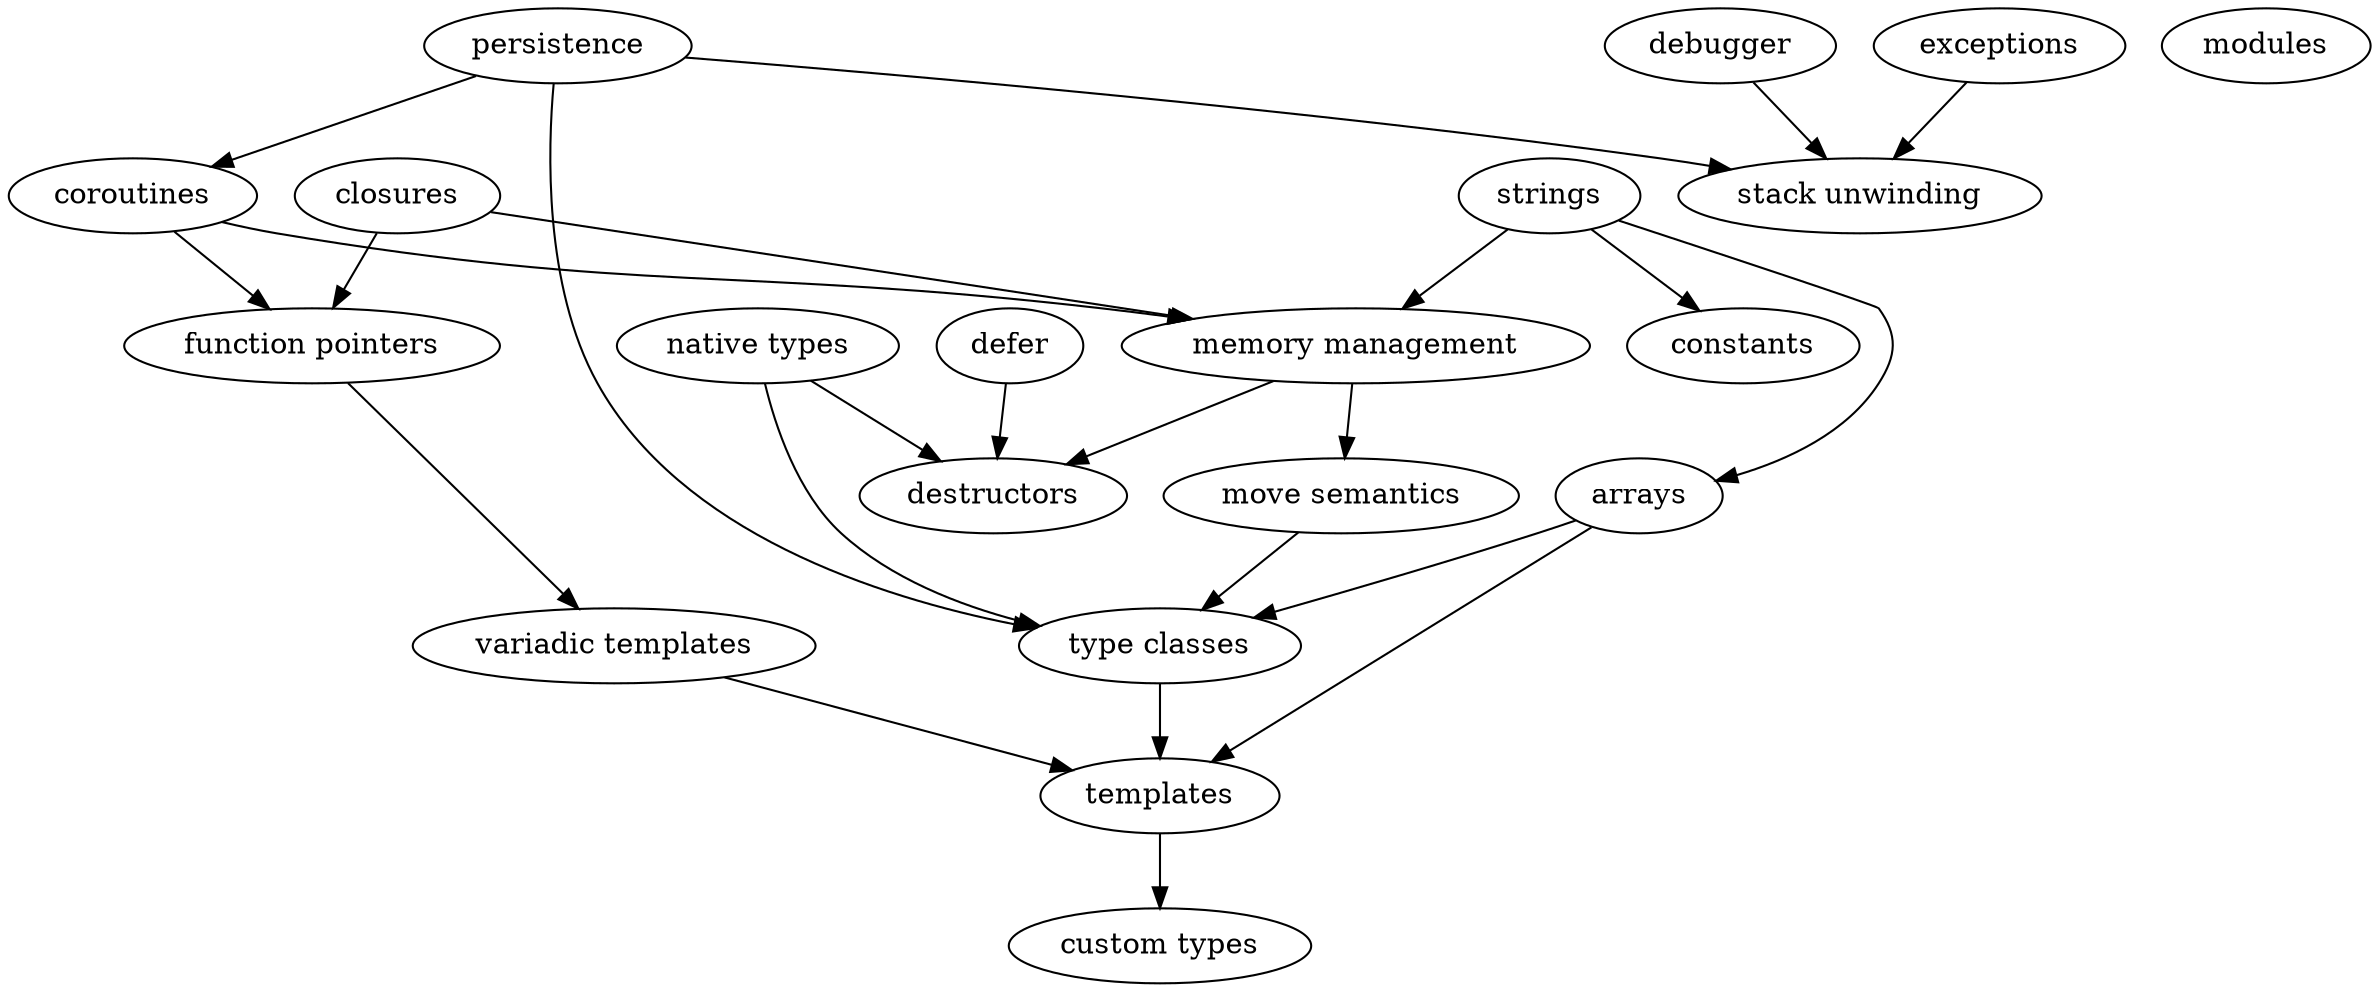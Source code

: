 digraph dependencies
{
    memory_management[label="memory management"];
    type_classes[label="type classes"];
    variadic_templates[label="variadic templates"];
    custom_types[label="custom types"];
    function_pointers[label="function pointers"];
    stack_unwinding[label="stack unwinding"];
    native_types[label="native types"];
    move_semantics[label="move semantics"];

    modules;
    strings -> constants;
    strings -> memory_management;
    memory_management -> destructors;
    strings -> arrays;
    arrays -> templates;
    arrays -> type_classes;
    variadic_templates -> templates;
    function_pointers -> variadic_templates;
    type_classes -> templates;
    templates -> custom_types;
    coroutines -> function_pointers;
    coroutines -> memory_management;
    closures -> memory_management;
    closures -> function_pointers;
    defer -> destructors;
    persistence -> coroutines;
    persistence -> type_classes;
    persistence -> stack_unwinding;
    exceptions -> stack_unwinding;
    debugger -> stack_unwinding;
    native_types -> type_classes;
    native_types -> destructors;
    memory_management -> move_semantics;
    move_semantics -> type_classes;
}